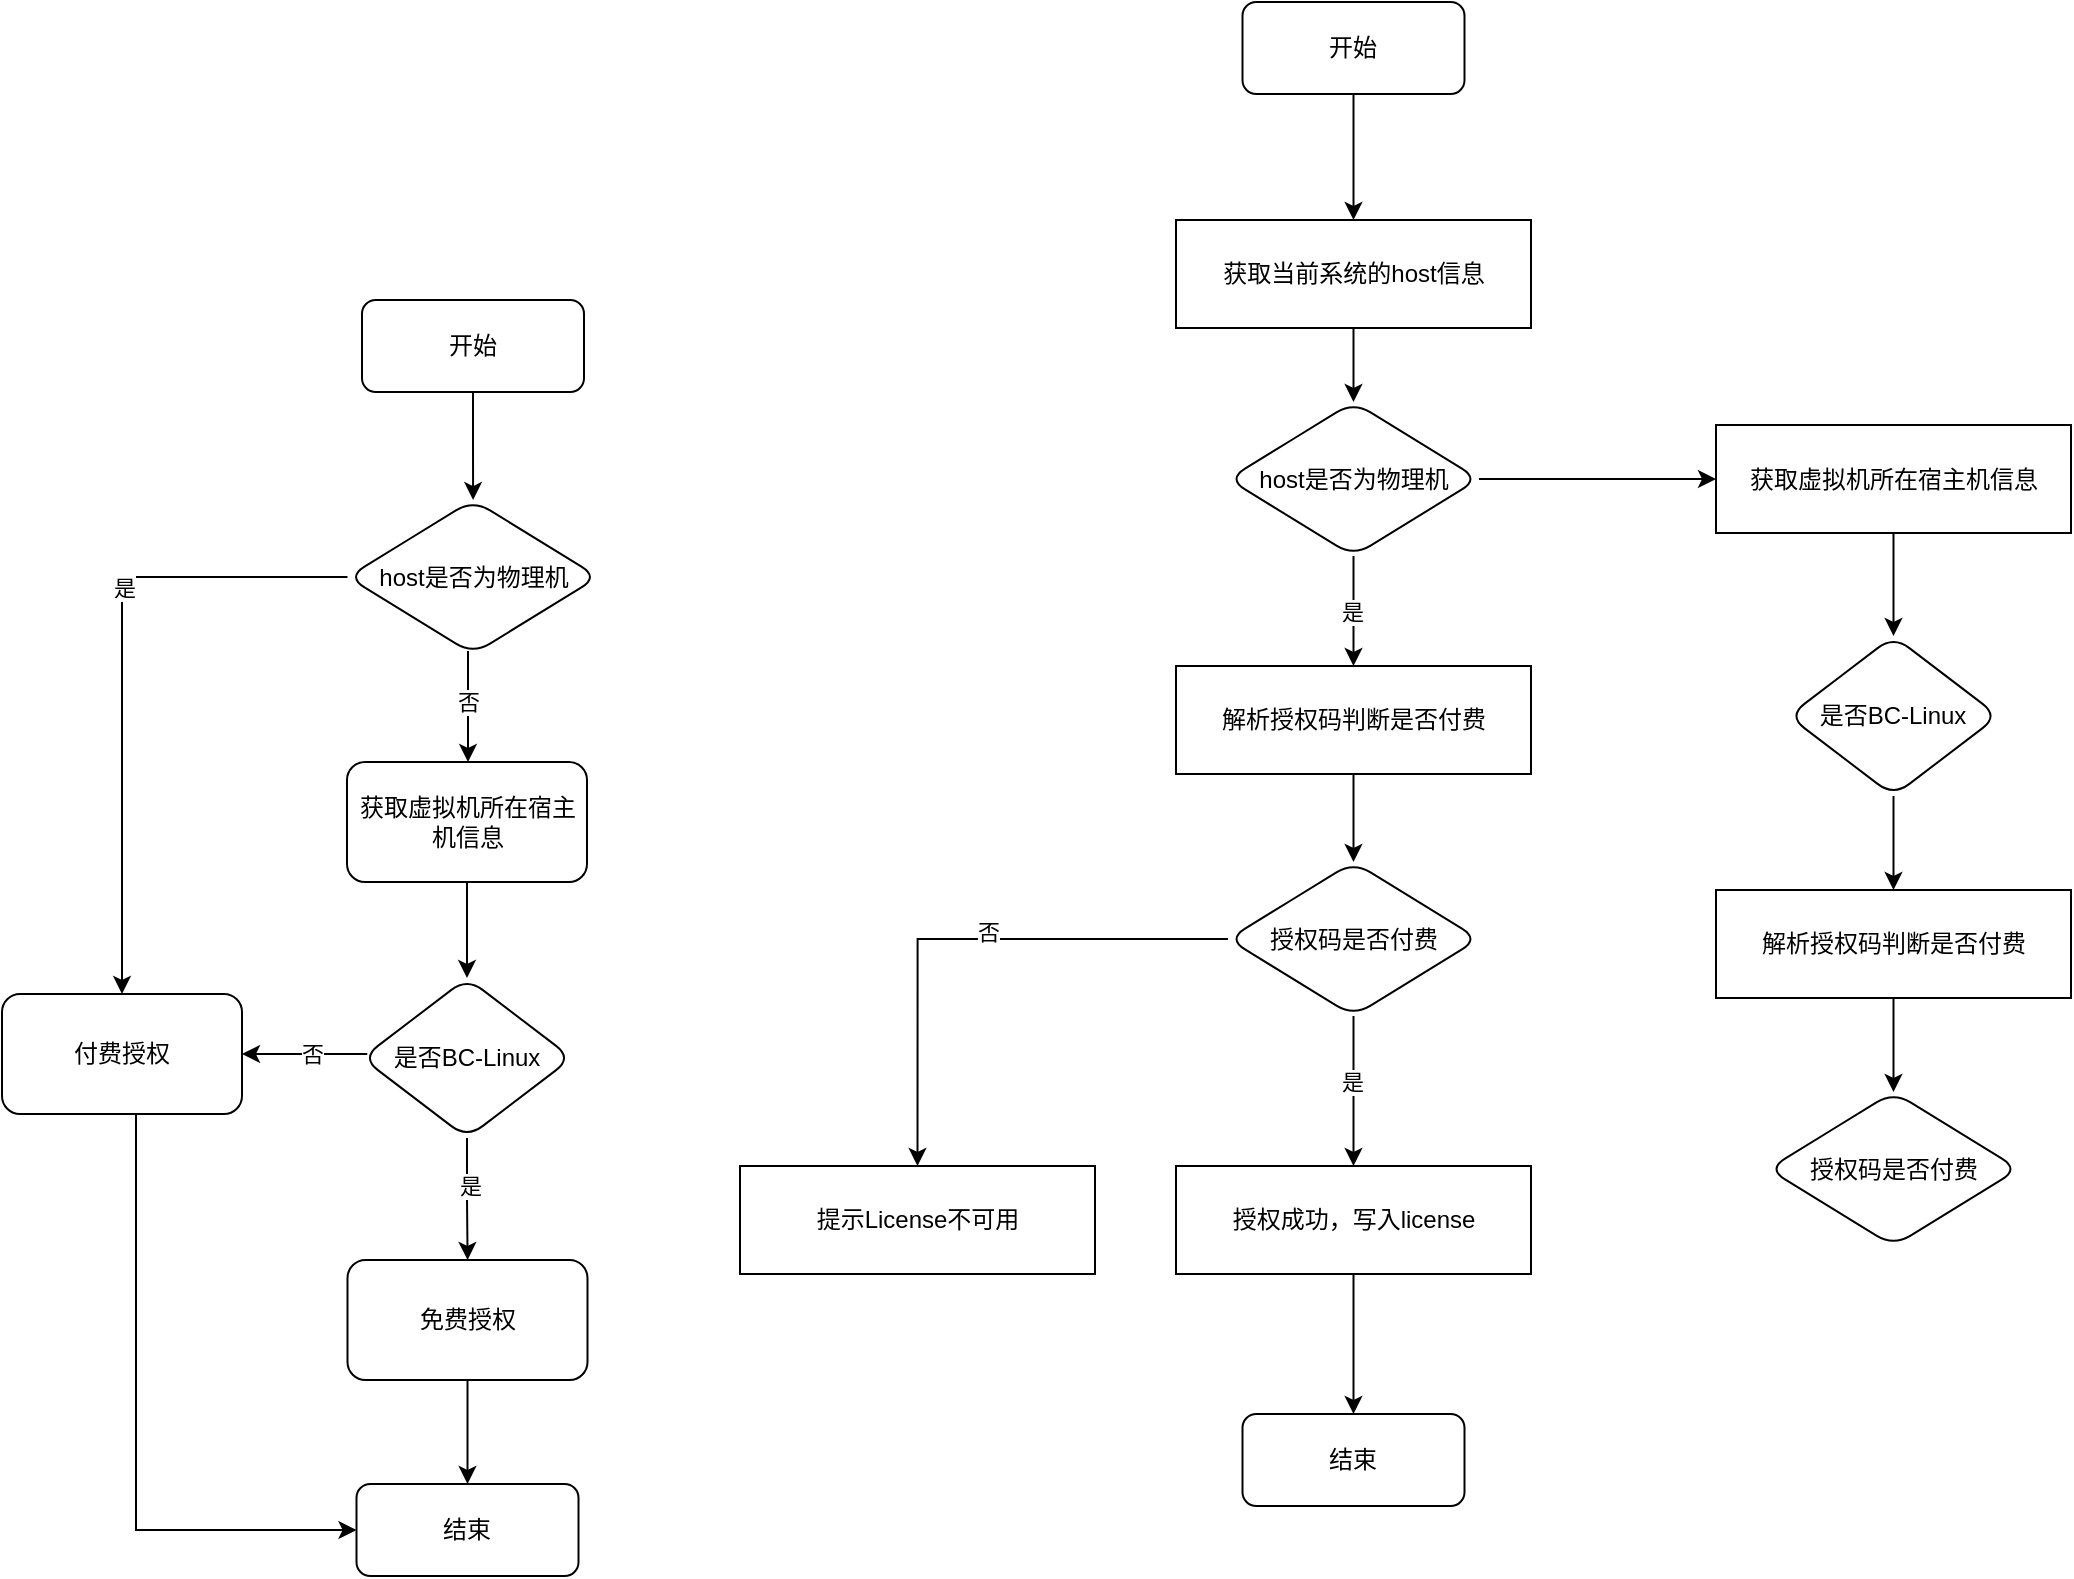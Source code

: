 <mxfile version="28.0.6">
  <diagram id="C5RBs43oDa-KdzZeNtuy" name="Page-1">
    <mxGraphModel dx="1426" dy="838" grid="0" gridSize="10" guides="1" tooltips="1" connect="1" arrows="1" fold="1" page="1" pageScale="1" pageWidth="1920" pageHeight="1200" math="0" shadow="0">
      <root>
        <mxCell id="WIyWlLk6GJQsqaUBKTNV-0" />
        <mxCell id="WIyWlLk6GJQsqaUBKTNV-1" parent="WIyWlLk6GJQsqaUBKTNV-0" />
        <mxCell id="03fVBdrub_5vWcexrPSB-2" value="" style="edgeStyle=orthogonalEdgeStyle;rounded=0;orthogonalLoop=1;jettySize=auto;html=1;movable=1;resizable=1;rotatable=1;deletable=1;editable=1;locked=0;connectable=1;" edge="1" parent="WIyWlLk6GJQsqaUBKTNV-1" source="03fVBdrub_5vWcexrPSB-0" target="03fVBdrub_5vWcexrPSB-1">
          <mxGeometry relative="1" as="geometry" />
        </mxCell>
        <mxCell id="03fVBdrub_5vWcexrPSB-0" value="开始" style="rounded=1;whiteSpace=wrap;html=1;movable=1;resizable=1;rotatable=1;deletable=1;editable=1;locked=0;connectable=1;" vertex="1" parent="WIyWlLk6GJQsqaUBKTNV-1">
          <mxGeometry x="266" y="174" width="111" height="46" as="geometry" />
        </mxCell>
        <mxCell id="03fVBdrub_5vWcexrPSB-4" value="" style="edgeStyle=orthogonalEdgeStyle;rounded=0;orthogonalLoop=1;jettySize=auto;html=1;movable=1;resizable=1;rotatable=1;deletable=1;editable=1;locked=0;connectable=1;" edge="1" parent="WIyWlLk6GJQsqaUBKTNV-1" source="03fVBdrub_5vWcexrPSB-1" target="03fVBdrub_5vWcexrPSB-3">
          <mxGeometry relative="1" as="geometry" />
        </mxCell>
        <mxCell id="03fVBdrub_5vWcexrPSB-5" value="是" style="edgeLabel;html=1;align=center;verticalAlign=middle;resizable=1;points=[];movable=1;rotatable=1;deletable=1;editable=1;locked=0;connectable=1;" vertex="1" connectable="0" parent="03fVBdrub_5vWcexrPSB-4">
          <mxGeometry x="-0.265" y="1" relative="1" as="geometry">
            <mxPoint as="offset" />
          </mxGeometry>
        </mxCell>
        <mxCell id="03fVBdrub_5vWcexrPSB-7" value="" style="edgeStyle=orthogonalEdgeStyle;rounded=0;orthogonalLoop=1;jettySize=auto;html=1;movable=1;resizable=1;rotatable=1;deletable=1;editable=1;locked=0;connectable=1;" edge="1" parent="WIyWlLk6GJQsqaUBKTNV-1" source="03fVBdrub_5vWcexrPSB-1" target="03fVBdrub_5vWcexrPSB-6">
          <mxGeometry relative="1" as="geometry">
            <Array as="points">
              <mxPoint x="319" y="393" />
              <mxPoint x="319" y="393" />
            </Array>
          </mxGeometry>
        </mxCell>
        <mxCell id="03fVBdrub_5vWcexrPSB-8" value="否" style="edgeLabel;html=1;align=center;verticalAlign=middle;resizable=1;points=[];movable=1;rotatable=1;deletable=1;editable=1;locked=0;connectable=1;" vertex="1" connectable="0" parent="03fVBdrub_5vWcexrPSB-7">
          <mxGeometry x="-0.107" relative="1" as="geometry">
            <mxPoint as="offset" />
          </mxGeometry>
        </mxCell>
        <mxCell id="03fVBdrub_5vWcexrPSB-1" value="host是否为物理机" style="rhombus;whiteSpace=wrap;html=1;rounded=1;movable=1;resizable=1;rotatable=1;deletable=1;editable=1;locked=0;connectable=1;" vertex="1" parent="WIyWlLk6GJQsqaUBKTNV-1">
          <mxGeometry x="258.75" y="274" width="125.5" height="77" as="geometry" />
        </mxCell>
        <mxCell id="03fVBdrub_5vWcexrPSB-27" style="edgeStyle=orthogonalEdgeStyle;rounded=0;orthogonalLoop=1;jettySize=auto;html=1;entryX=0;entryY=0.5;entryDx=0;entryDy=0;movable=1;resizable=1;rotatable=1;deletable=1;editable=1;locked=0;connectable=1;" edge="1" parent="WIyWlLk6GJQsqaUBKTNV-1" source="03fVBdrub_5vWcexrPSB-3" target="03fVBdrub_5vWcexrPSB-25">
          <mxGeometry relative="1" as="geometry">
            <Array as="points">
              <mxPoint x="153" y="789" />
            </Array>
          </mxGeometry>
        </mxCell>
        <mxCell id="03fVBdrub_5vWcexrPSB-3" value="付费授权" style="whiteSpace=wrap;html=1;rounded=1;movable=1;resizable=1;rotatable=1;deletable=1;editable=1;locked=0;connectable=1;" vertex="1" parent="WIyWlLk6GJQsqaUBKTNV-1">
          <mxGeometry x="86" y="521" width="120" height="60" as="geometry" />
        </mxCell>
        <mxCell id="03fVBdrub_5vWcexrPSB-12" value="" style="edgeStyle=orthogonalEdgeStyle;rounded=0;orthogonalLoop=1;jettySize=auto;html=1;movable=1;resizable=1;rotatable=1;deletable=1;editable=1;locked=0;connectable=1;" edge="1" parent="WIyWlLk6GJQsqaUBKTNV-1" source="03fVBdrub_5vWcexrPSB-6" target="03fVBdrub_5vWcexrPSB-11">
          <mxGeometry relative="1" as="geometry" />
        </mxCell>
        <mxCell id="03fVBdrub_5vWcexrPSB-6" value="获取虚拟机所在宿主机信息" style="whiteSpace=wrap;html=1;rounded=1;movable=1;resizable=1;rotatable=1;deletable=1;editable=1;locked=0;connectable=1;" vertex="1" parent="WIyWlLk6GJQsqaUBKTNV-1">
          <mxGeometry x="258.5" y="405" width="120" height="60" as="geometry" />
        </mxCell>
        <mxCell id="03fVBdrub_5vWcexrPSB-14" value="" style="edgeStyle=orthogonalEdgeStyle;rounded=0;orthogonalLoop=1;jettySize=auto;html=1;movable=1;resizable=1;rotatable=1;deletable=1;editable=1;locked=0;connectable=1;" edge="1" parent="WIyWlLk6GJQsqaUBKTNV-1" source="03fVBdrub_5vWcexrPSB-11" target="03fVBdrub_5vWcexrPSB-13">
          <mxGeometry relative="1" as="geometry" />
        </mxCell>
        <mxCell id="03fVBdrub_5vWcexrPSB-15" value="是" style="edgeLabel;html=1;align=center;verticalAlign=middle;resizable=1;points=[];movable=1;rotatable=1;deletable=1;editable=1;locked=0;connectable=1;" vertex="1" connectable="0" parent="03fVBdrub_5vWcexrPSB-14">
          <mxGeometry x="-0.213" y="1" relative="1" as="geometry">
            <mxPoint as="offset" />
          </mxGeometry>
        </mxCell>
        <mxCell id="03fVBdrub_5vWcexrPSB-20" style="edgeStyle=orthogonalEdgeStyle;rounded=0;orthogonalLoop=1;jettySize=auto;html=1;entryX=1;entryY=0.5;entryDx=0;entryDy=0;movable=1;resizable=1;rotatable=1;deletable=1;editable=1;locked=0;connectable=1;" edge="1" parent="WIyWlLk6GJQsqaUBKTNV-1" source="03fVBdrub_5vWcexrPSB-11" target="03fVBdrub_5vWcexrPSB-3">
          <mxGeometry relative="1" as="geometry">
            <Array as="points">
              <mxPoint x="209" y="551" />
            </Array>
          </mxGeometry>
        </mxCell>
        <mxCell id="03fVBdrub_5vWcexrPSB-21" value="否" style="edgeLabel;html=1;align=center;verticalAlign=middle;resizable=1;points=[];movable=1;rotatable=1;deletable=1;editable=1;locked=0;connectable=1;" vertex="1" connectable="0" parent="03fVBdrub_5vWcexrPSB-20">
          <mxGeometry x="-0.103" relative="1" as="geometry">
            <mxPoint as="offset" />
          </mxGeometry>
        </mxCell>
        <mxCell id="03fVBdrub_5vWcexrPSB-11" value="是否BC-Linux" style="rhombus;whiteSpace=wrap;html=1;rounded=1;movable=1;resizable=1;rotatable=1;deletable=1;editable=1;locked=0;connectable=1;" vertex="1" parent="WIyWlLk6GJQsqaUBKTNV-1">
          <mxGeometry x="266" y="513" width="105" height="80" as="geometry" />
        </mxCell>
        <mxCell id="03fVBdrub_5vWcexrPSB-26" style="edgeStyle=orthogonalEdgeStyle;rounded=0;orthogonalLoop=1;jettySize=auto;html=1;movable=1;resizable=1;rotatable=1;deletable=1;editable=1;locked=0;connectable=1;" edge="1" parent="WIyWlLk6GJQsqaUBKTNV-1" source="03fVBdrub_5vWcexrPSB-13" target="03fVBdrub_5vWcexrPSB-25">
          <mxGeometry relative="1" as="geometry" />
        </mxCell>
        <mxCell id="03fVBdrub_5vWcexrPSB-13" value="免费授权" style="whiteSpace=wrap;html=1;rounded=1;movable=1;resizable=1;rotatable=1;deletable=1;editable=1;locked=0;connectable=1;" vertex="1" parent="WIyWlLk6GJQsqaUBKTNV-1">
          <mxGeometry x="258.75" y="654" width="120" height="60" as="geometry" />
        </mxCell>
        <mxCell id="03fVBdrub_5vWcexrPSB-25" value="结束" style="rounded=1;whiteSpace=wrap;html=1;movable=1;resizable=1;rotatable=1;deletable=1;editable=1;locked=0;connectable=1;" vertex="1" parent="WIyWlLk6GJQsqaUBKTNV-1">
          <mxGeometry x="263.25" y="766" width="111" height="46" as="geometry" />
        </mxCell>
        <mxCell id="03fVBdrub_5vWcexrPSB-41" value="" style="edgeStyle=orthogonalEdgeStyle;rounded=0;orthogonalLoop=1;jettySize=auto;html=1;entryX=0.5;entryY=0;entryDx=0;entryDy=0;" edge="1" parent="WIyWlLk6GJQsqaUBKTNV-1" source="03fVBdrub_5vWcexrPSB-33" target="03fVBdrub_5vWcexrPSB-42">
          <mxGeometry relative="1" as="geometry">
            <mxPoint x="761.75" y="144" as="targetPoint" />
          </mxGeometry>
        </mxCell>
        <mxCell id="03fVBdrub_5vWcexrPSB-33" value="开始" style="rounded=1;whiteSpace=wrap;html=1;movable=1;resizable=1;rotatable=1;deletable=1;editable=1;locked=0;connectable=1;" vertex="1" parent="WIyWlLk6GJQsqaUBKTNV-1">
          <mxGeometry x="706.25" y="25" width="111" height="46" as="geometry" />
        </mxCell>
        <mxCell id="03fVBdrub_5vWcexrPSB-44" value="" style="edgeStyle=orthogonalEdgeStyle;rounded=0;orthogonalLoop=1;jettySize=auto;html=1;entryX=0.5;entryY=0;entryDx=0;entryDy=0;" edge="1" parent="WIyWlLk6GJQsqaUBKTNV-1" source="03fVBdrub_5vWcexrPSB-42" target="03fVBdrub_5vWcexrPSB-45">
          <mxGeometry relative="1" as="geometry">
            <mxPoint x="761.75" y="255" as="targetPoint" />
          </mxGeometry>
        </mxCell>
        <mxCell id="03fVBdrub_5vWcexrPSB-42" value="获取当前系统的host信息" style="rounded=0;whiteSpace=wrap;html=1;" vertex="1" parent="WIyWlLk6GJQsqaUBKTNV-1">
          <mxGeometry x="673" y="134" width="177.5" height="54" as="geometry" />
        </mxCell>
        <mxCell id="03fVBdrub_5vWcexrPSB-50" value="" style="edgeStyle=orthogonalEdgeStyle;rounded=0;orthogonalLoop=1;jettySize=auto;html=1;entryX=0.5;entryY=0;entryDx=0;entryDy=0;" edge="1" parent="WIyWlLk6GJQsqaUBKTNV-1" source="03fVBdrub_5vWcexrPSB-45" target="03fVBdrub_5vWcexrPSB-52">
          <mxGeometry relative="1" as="geometry">
            <mxPoint x="761.8" y="364" as="targetPoint" />
          </mxGeometry>
        </mxCell>
        <mxCell id="03fVBdrub_5vWcexrPSB-51" value="是" style="edgeLabel;html=1;align=center;verticalAlign=middle;resizable=0;points=[];" vertex="1" connectable="0" parent="03fVBdrub_5vWcexrPSB-50">
          <mxGeometry x="-0.005" y="-4" relative="1" as="geometry">
            <mxPoint x="3" as="offset" />
          </mxGeometry>
        </mxCell>
        <mxCell id="03fVBdrub_5vWcexrPSB-69" style="edgeStyle=orthogonalEdgeStyle;rounded=0;orthogonalLoop=1;jettySize=auto;html=1;entryX=0;entryY=0.5;entryDx=0;entryDy=0;" edge="1" parent="WIyWlLk6GJQsqaUBKTNV-1" source="03fVBdrub_5vWcexrPSB-45" target="03fVBdrub_5vWcexrPSB-68">
          <mxGeometry relative="1" as="geometry" />
        </mxCell>
        <mxCell id="03fVBdrub_5vWcexrPSB-45" value="host是否为物理机" style="rhombus;whiteSpace=wrap;html=1;rounded=1;movable=1;resizable=1;rotatable=1;deletable=1;editable=1;locked=0;connectable=1;" vertex="1" parent="WIyWlLk6GJQsqaUBKTNV-1">
          <mxGeometry x="699" y="225" width="125.5" height="77" as="geometry" />
        </mxCell>
        <mxCell id="03fVBdrub_5vWcexrPSB-55" style="edgeStyle=orthogonalEdgeStyle;rounded=0;orthogonalLoop=1;jettySize=auto;html=1;" edge="1" parent="WIyWlLk6GJQsqaUBKTNV-1" source="03fVBdrub_5vWcexrPSB-52" target="03fVBdrub_5vWcexrPSB-53">
          <mxGeometry relative="1" as="geometry" />
        </mxCell>
        <mxCell id="03fVBdrub_5vWcexrPSB-52" value="解析授权码判断是否付费" style="rounded=0;whiteSpace=wrap;html=1;" vertex="1" parent="WIyWlLk6GJQsqaUBKTNV-1">
          <mxGeometry x="673" y="357" width="177.5" height="54" as="geometry" />
        </mxCell>
        <mxCell id="03fVBdrub_5vWcexrPSB-57" style="edgeStyle=orthogonalEdgeStyle;rounded=0;orthogonalLoop=1;jettySize=auto;html=1;" edge="1" parent="WIyWlLk6GJQsqaUBKTNV-1" source="03fVBdrub_5vWcexrPSB-53" target="03fVBdrub_5vWcexrPSB-56">
          <mxGeometry relative="1" as="geometry" />
        </mxCell>
        <mxCell id="03fVBdrub_5vWcexrPSB-60" value="是" style="edgeLabel;html=1;align=center;verticalAlign=middle;resizable=0;points=[];" vertex="1" connectable="0" parent="03fVBdrub_5vWcexrPSB-57">
          <mxGeometry x="-0.136" y="-1" relative="1" as="geometry">
            <mxPoint as="offset" />
          </mxGeometry>
        </mxCell>
        <mxCell id="03fVBdrub_5vWcexrPSB-62" style="edgeStyle=orthogonalEdgeStyle;rounded=0;orthogonalLoop=1;jettySize=auto;html=1;entryX=0.5;entryY=0;entryDx=0;entryDy=0;" edge="1" parent="WIyWlLk6GJQsqaUBKTNV-1" source="03fVBdrub_5vWcexrPSB-53" target="03fVBdrub_5vWcexrPSB-61">
          <mxGeometry relative="1" as="geometry" />
        </mxCell>
        <mxCell id="03fVBdrub_5vWcexrPSB-63" value="否" style="edgeLabel;html=1;align=center;verticalAlign=middle;resizable=0;points=[];" vertex="1" connectable="0" parent="03fVBdrub_5vWcexrPSB-62">
          <mxGeometry x="-0.255" y="-2" relative="1" as="geometry">
            <mxPoint x="-20" y="-2" as="offset" />
          </mxGeometry>
        </mxCell>
        <mxCell id="03fVBdrub_5vWcexrPSB-53" value="授权码是否付费" style="rhombus;whiteSpace=wrap;html=1;rounded=1;movable=1;resizable=1;rotatable=1;deletable=1;editable=1;locked=0;connectable=1;" vertex="1" parent="WIyWlLk6GJQsqaUBKTNV-1">
          <mxGeometry x="699" y="455" width="125.5" height="77" as="geometry" />
        </mxCell>
        <mxCell id="03fVBdrub_5vWcexrPSB-59" style="edgeStyle=orthogonalEdgeStyle;rounded=0;orthogonalLoop=1;jettySize=auto;html=1;entryX=0.5;entryY=0;entryDx=0;entryDy=0;" edge="1" parent="WIyWlLk6GJQsqaUBKTNV-1" source="03fVBdrub_5vWcexrPSB-56" target="03fVBdrub_5vWcexrPSB-58">
          <mxGeometry relative="1" as="geometry" />
        </mxCell>
        <mxCell id="03fVBdrub_5vWcexrPSB-56" value="授权成功，写入license" style="rounded=0;whiteSpace=wrap;html=1;" vertex="1" parent="WIyWlLk6GJQsqaUBKTNV-1">
          <mxGeometry x="673" y="607" width="177.5" height="54" as="geometry" />
        </mxCell>
        <mxCell id="03fVBdrub_5vWcexrPSB-58" value="结束" style="rounded=1;whiteSpace=wrap;html=1;movable=1;resizable=1;rotatable=1;deletable=1;editable=1;locked=0;connectable=1;" vertex="1" parent="WIyWlLk6GJQsqaUBKTNV-1">
          <mxGeometry x="706.25" y="731" width="111" height="46" as="geometry" />
        </mxCell>
        <mxCell id="03fVBdrub_5vWcexrPSB-61" value="提示License不可用" style="rounded=0;whiteSpace=wrap;html=1;" vertex="1" parent="WIyWlLk6GJQsqaUBKTNV-1">
          <mxGeometry x="455" y="607" width="177.5" height="54" as="geometry" />
        </mxCell>
        <mxCell id="03fVBdrub_5vWcexrPSB-73" style="edgeStyle=orthogonalEdgeStyle;rounded=0;orthogonalLoop=1;jettySize=auto;html=1;entryX=0.5;entryY=0;entryDx=0;entryDy=0;" edge="1" parent="WIyWlLk6GJQsqaUBKTNV-1" source="03fVBdrub_5vWcexrPSB-68" target="03fVBdrub_5vWcexrPSB-70">
          <mxGeometry relative="1" as="geometry" />
        </mxCell>
        <mxCell id="03fVBdrub_5vWcexrPSB-68" value="获取虚拟机所在宿主机信息" style="rounded=0;whiteSpace=wrap;html=1;" vertex="1" parent="WIyWlLk6GJQsqaUBKTNV-1">
          <mxGeometry x="943" y="236.5" width="177.5" height="54" as="geometry" />
        </mxCell>
        <mxCell id="03fVBdrub_5vWcexrPSB-75" style="edgeStyle=orthogonalEdgeStyle;rounded=0;orthogonalLoop=1;jettySize=auto;html=1;entryX=0.5;entryY=0;entryDx=0;entryDy=0;" edge="1" parent="WIyWlLk6GJQsqaUBKTNV-1" source="03fVBdrub_5vWcexrPSB-70" target="03fVBdrub_5vWcexrPSB-74">
          <mxGeometry relative="1" as="geometry" />
        </mxCell>
        <mxCell id="03fVBdrub_5vWcexrPSB-70" value="是否BC-Linux" style="rhombus;whiteSpace=wrap;html=1;rounded=1;movable=1;resizable=1;rotatable=1;deletable=1;editable=1;locked=0;connectable=1;" vertex="1" parent="WIyWlLk6GJQsqaUBKTNV-1">
          <mxGeometry x="979.25" y="342" width="105" height="80" as="geometry" />
        </mxCell>
        <mxCell id="03fVBdrub_5vWcexrPSB-77" style="edgeStyle=orthogonalEdgeStyle;rounded=0;orthogonalLoop=1;jettySize=auto;html=1;entryX=0.5;entryY=0;entryDx=0;entryDy=0;" edge="1" parent="WIyWlLk6GJQsqaUBKTNV-1" source="03fVBdrub_5vWcexrPSB-74" target="03fVBdrub_5vWcexrPSB-76">
          <mxGeometry relative="1" as="geometry" />
        </mxCell>
        <mxCell id="03fVBdrub_5vWcexrPSB-74" value="解析授权码判断是否付费" style="rounded=0;whiteSpace=wrap;html=1;" vertex="1" parent="WIyWlLk6GJQsqaUBKTNV-1">
          <mxGeometry x="943" y="469" width="177.5" height="54" as="geometry" />
        </mxCell>
        <mxCell id="03fVBdrub_5vWcexrPSB-76" value="授权码是否付费" style="rhombus;whiteSpace=wrap;html=1;rounded=1;movable=1;resizable=1;rotatable=1;deletable=1;editable=1;locked=0;connectable=1;" vertex="1" parent="WIyWlLk6GJQsqaUBKTNV-1">
          <mxGeometry x="969" y="570" width="125.5" height="77" as="geometry" />
        </mxCell>
      </root>
    </mxGraphModel>
  </diagram>
</mxfile>

